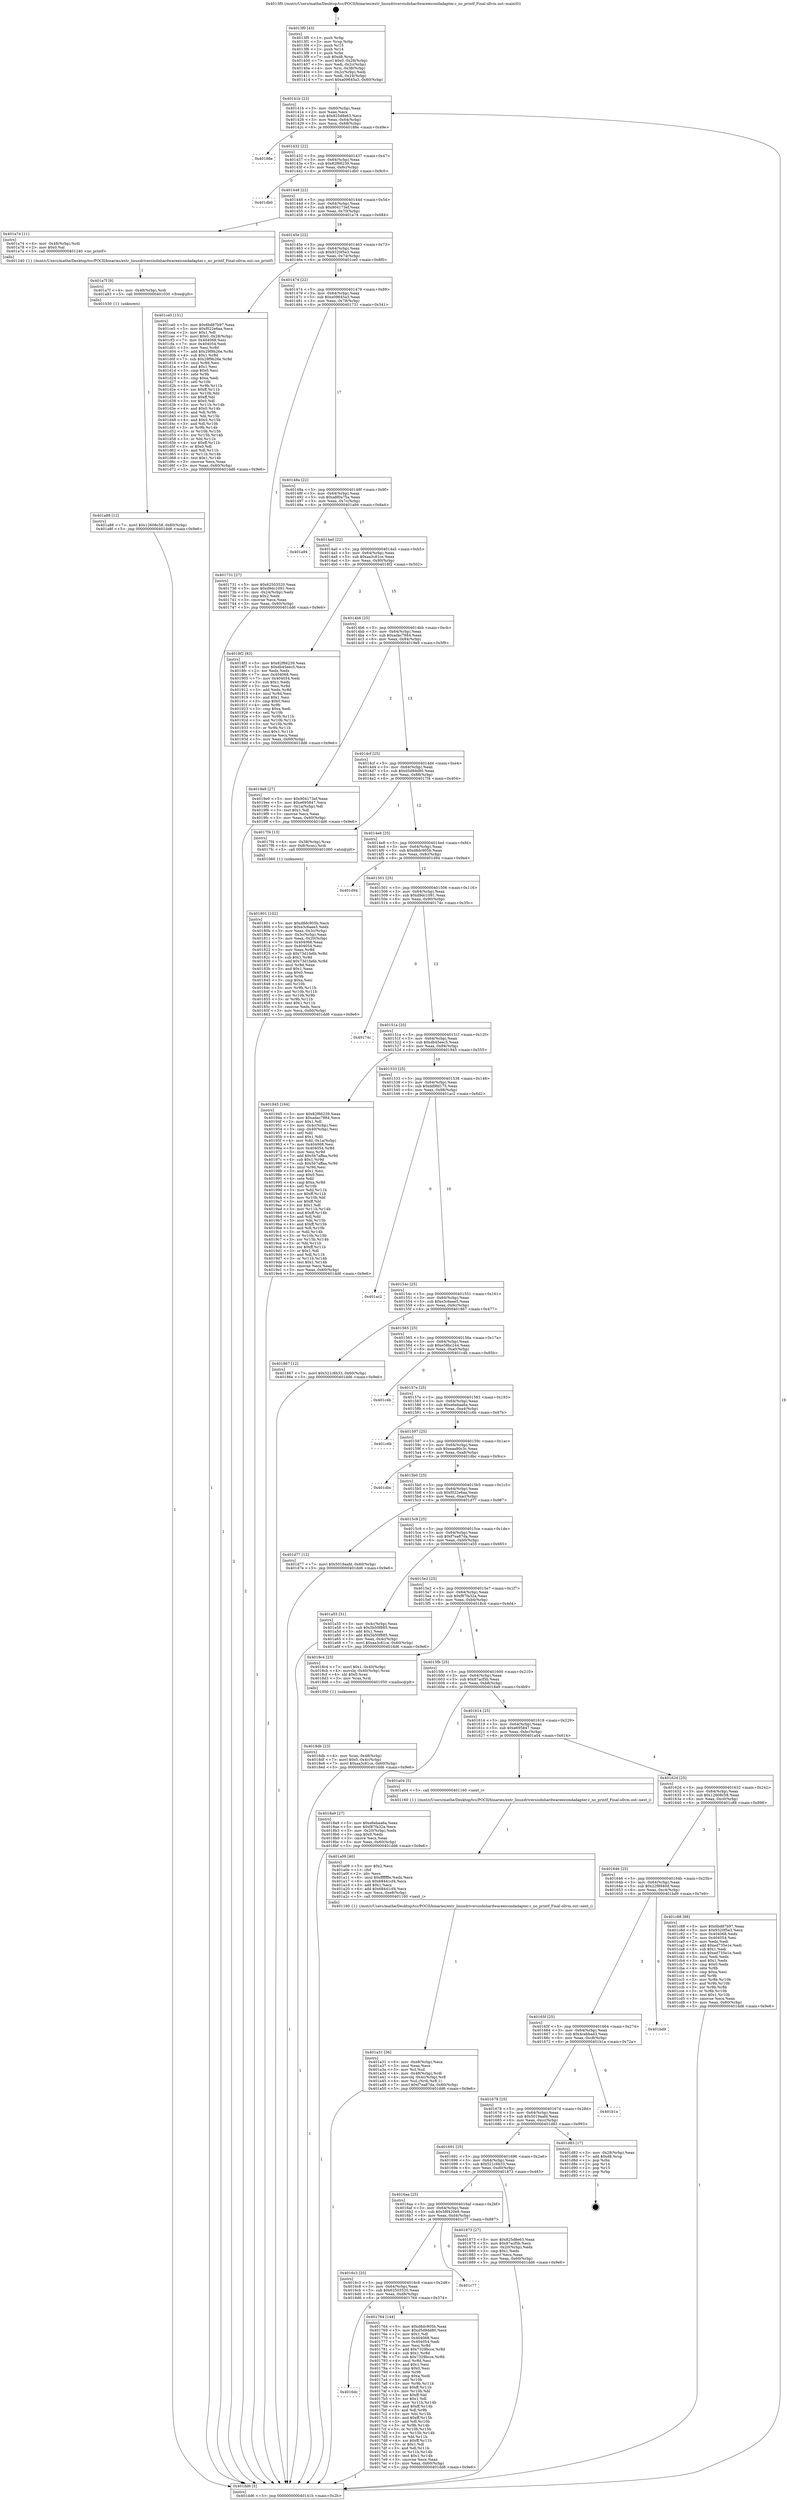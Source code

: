 digraph "0x4013f0" {
  label = "0x4013f0 (/mnt/c/Users/mathe/Desktop/tcc/POCII/binaries/extr_linuxdriversisdnhardwareeicondadapter.c_no_printf_Final-ollvm.out::main(0))"
  labelloc = "t"
  node[shape=record]

  Entry [label="",width=0.3,height=0.3,shape=circle,fillcolor=black,style=filled]
  "0x40141b" [label="{
     0x40141b [23]\l
     | [instrs]\l
     &nbsp;&nbsp;0x40141b \<+3\>: mov -0x60(%rbp),%eax\l
     &nbsp;&nbsp;0x40141e \<+2\>: mov %eax,%ecx\l
     &nbsp;&nbsp;0x401420 \<+6\>: sub $0x825d8e63,%ecx\l
     &nbsp;&nbsp;0x401426 \<+3\>: mov %eax,-0x64(%rbp)\l
     &nbsp;&nbsp;0x401429 \<+3\>: mov %ecx,-0x68(%rbp)\l
     &nbsp;&nbsp;0x40142c \<+6\>: je 000000000040188e \<main+0x49e\>\l
  }"]
  "0x40188e" [label="{
     0x40188e\l
  }", style=dashed]
  "0x401432" [label="{
     0x401432 [22]\l
     | [instrs]\l
     &nbsp;&nbsp;0x401432 \<+5\>: jmp 0000000000401437 \<main+0x47\>\l
     &nbsp;&nbsp;0x401437 \<+3\>: mov -0x64(%rbp),%eax\l
     &nbsp;&nbsp;0x40143a \<+5\>: sub $0x82f66239,%eax\l
     &nbsp;&nbsp;0x40143f \<+3\>: mov %eax,-0x6c(%rbp)\l
     &nbsp;&nbsp;0x401442 \<+6\>: je 0000000000401db0 \<main+0x9c0\>\l
  }"]
  Exit [label="",width=0.3,height=0.3,shape=circle,fillcolor=black,style=filled,peripheries=2]
  "0x401db0" [label="{
     0x401db0\l
  }", style=dashed]
  "0x401448" [label="{
     0x401448 [22]\l
     | [instrs]\l
     &nbsp;&nbsp;0x401448 \<+5\>: jmp 000000000040144d \<main+0x5d\>\l
     &nbsp;&nbsp;0x40144d \<+3\>: mov -0x64(%rbp),%eax\l
     &nbsp;&nbsp;0x401450 \<+5\>: sub $0x904173ef,%eax\l
     &nbsp;&nbsp;0x401455 \<+3\>: mov %eax,-0x70(%rbp)\l
     &nbsp;&nbsp;0x401458 \<+6\>: je 0000000000401a74 \<main+0x684\>\l
  }"]
  "0x401a88" [label="{
     0x401a88 [12]\l
     | [instrs]\l
     &nbsp;&nbsp;0x401a88 \<+7\>: movl $0x12608c58,-0x60(%rbp)\l
     &nbsp;&nbsp;0x401a8f \<+5\>: jmp 0000000000401dd6 \<main+0x9e6\>\l
  }"]
  "0x401a74" [label="{
     0x401a74 [11]\l
     | [instrs]\l
     &nbsp;&nbsp;0x401a74 \<+4\>: mov -0x48(%rbp),%rdi\l
     &nbsp;&nbsp;0x401a78 \<+2\>: mov $0x0,%al\l
     &nbsp;&nbsp;0x401a7a \<+5\>: call 0000000000401240 \<no_printf\>\l
     | [calls]\l
     &nbsp;&nbsp;0x401240 \{1\} (/mnt/c/Users/mathe/Desktop/tcc/POCII/binaries/extr_linuxdriversisdnhardwareeicondadapter.c_no_printf_Final-ollvm.out::no_printf)\l
  }"]
  "0x40145e" [label="{
     0x40145e [22]\l
     | [instrs]\l
     &nbsp;&nbsp;0x40145e \<+5\>: jmp 0000000000401463 \<main+0x73\>\l
     &nbsp;&nbsp;0x401463 \<+3\>: mov -0x64(%rbp),%eax\l
     &nbsp;&nbsp;0x401466 \<+5\>: sub $0x9320f5e3,%eax\l
     &nbsp;&nbsp;0x40146b \<+3\>: mov %eax,-0x74(%rbp)\l
     &nbsp;&nbsp;0x40146e \<+6\>: je 0000000000401ce0 \<main+0x8f0\>\l
  }"]
  "0x401a7f" [label="{
     0x401a7f [9]\l
     | [instrs]\l
     &nbsp;&nbsp;0x401a7f \<+4\>: mov -0x48(%rbp),%rdi\l
     &nbsp;&nbsp;0x401a83 \<+5\>: call 0000000000401030 \<free@plt\>\l
     | [calls]\l
     &nbsp;&nbsp;0x401030 \{1\} (unknown)\l
  }"]
  "0x401ce0" [label="{
     0x401ce0 [151]\l
     | [instrs]\l
     &nbsp;&nbsp;0x401ce0 \<+5\>: mov $0x6bd87b97,%eax\l
     &nbsp;&nbsp;0x401ce5 \<+5\>: mov $0xf022e6aa,%ecx\l
     &nbsp;&nbsp;0x401cea \<+2\>: mov $0x1,%dl\l
     &nbsp;&nbsp;0x401cec \<+7\>: movl $0x0,-0x28(%rbp)\l
     &nbsp;&nbsp;0x401cf3 \<+7\>: mov 0x404068,%esi\l
     &nbsp;&nbsp;0x401cfa \<+7\>: mov 0x404054,%edi\l
     &nbsp;&nbsp;0x401d01 \<+3\>: mov %esi,%r8d\l
     &nbsp;&nbsp;0x401d04 \<+7\>: add $0x29f9b26e,%r8d\l
     &nbsp;&nbsp;0x401d0b \<+4\>: sub $0x1,%r8d\l
     &nbsp;&nbsp;0x401d0f \<+7\>: sub $0x29f9b26e,%r8d\l
     &nbsp;&nbsp;0x401d16 \<+4\>: imul %r8d,%esi\l
     &nbsp;&nbsp;0x401d1a \<+3\>: and $0x1,%esi\l
     &nbsp;&nbsp;0x401d1d \<+3\>: cmp $0x0,%esi\l
     &nbsp;&nbsp;0x401d20 \<+4\>: sete %r9b\l
     &nbsp;&nbsp;0x401d24 \<+3\>: cmp $0xa,%edi\l
     &nbsp;&nbsp;0x401d27 \<+4\>: setl %r10b\l
     &nbsp;&nbsp;0x401d2b \<+3\>: mov %r9b,%r11b\l
     &nbsp;&nbsp;0x401d2e \<+4\>: xor $0xff,%r11b\l
     &nbsp;&nbsp;0x401d32 \<+3\>: mov %r10b,%bl\l
     &nbsp;&nbsp;0x401d35 \<+3\>: xor $0xff,%bl\l
     &nbsp;&nbsp;0x401d38 \<+3\>: xor $0x0,%dl\l
     &nbsp;&nbsp;0x401d3b \<+3\>: mov %r11b,%r14b\l
     &nbsp;&nbsp;0x401d3e \<+4\>: and $0x0,%r14b\l
     &nbsp;&nbsp;0x401d42 \<+3\>: and %dl,%r9b\l
     &nbsp;&nbsp;0x401d45 \<+3\>: mov %bl,%r15b\l
     &nbsp;&nbsp;0x401d48 \<+4\>: and $0x0,%r15b\l
     &nbsp;&nbsp;0x401d4c \<+3\>: and %dl,%r10b\l
     &nbsp;&nbsp;0x401d4f \<+3\>: or %r9b,%r14b\l
     &nbsp;&nbsp;0x401d52 \<+3\>: or %r10b,%r15b\l
     &nbsp;&nbsp;0x401d55 \<+3\>: xor %r15b,%r14b\l
     &nbsp;&nbsp;0x401d58 \<+3\>: or %bl,%r11b\l
     &nbsp;&nbsp;0x401d5b \<+4\>: xor $0xff,%r11b\l
     &nbsp;&nbsp;0x401d5f \<+3\>: or $0x0,%dl\l
     &nbsp;&nbsp;0x401d62 \<+3\>: and %dl,%r11b\l
     &nbsp;&nbsp;0x401d65 \<+3\>: or %r11b,%r14b\l
     &nbsp;&nbsp;0x401d68 \<+4\>: test $0x1,%r14b\l
     &nbsp;&nbsp;0x401d6c \<+3\>: cmovne %ecx,%eax\l
     &nbsp;&nbsp;0x401d6f \<+3\>: mov %eax,-0x60(%rbp)\l
     &nbsp;&nbsp;0x401d72 \<+5\>: jmp 0000000000401dd6 \<main+0x9e6\>\l
  }"]
  "0x401474" [label="{
     0x401474 [22]\l
     | [instrs]\l
     &nbsp;&nbsp;0x401474 \<+5\>: jmp 0000000000401479 \<main+0x89\>\l
     &nbsp;&nbsp;0x401479 \<+3\>: mov -0x64(%rbp),%eax\l
     &nbsp;&nbsp;0x40147c \<+5\>: sub $0xa09645a3,%eax\l
     &nbsp;&nbsp;0x401481 \<+3\>: mov %eax,-0x78(%rbp)\l
     &nbsp;&nbsp;0x401484 \<+6\>: je 0000000000401731 \<main+0x341\>\l
  }"]
  "0x401a31" [label="{
     0x401a31 [36]\l
     | [instrs]\l
     &nbsp;&nbsp;0x401a31 \<+6\>: mov -0xe8(%rbp),%ecx\l
     &nbsp;&nbsp;0x401a37 \<+3\>: imul %eax,%ecx\l
     &nbsp;&nbsp;0x401a3a \<+3\>: mov %cl,%sil\l
     &nbsp;&nbsp;0x401a3d \<+4\>: mov -0x48(%rbp),%rdi\l
     &nbsp;&nbsp;0x401a41 \<+4\>: movslq -0x4c(%rbp),%r8\l
     &nbsp;&nbsp;0x401a45 \<+4\>: mov %sil,(%rdi,%r8,1)\l
     &nbsp;&nbsp;0x401a49 \<+7\>: movl $0xf7ea87da,-0x60(%rbp)\l
     &nbsp;&nbsp;0x401a50 \<+5\>: jmp 0000000000401dd6 \<main+0x9e6\>\l
  }"]
  "0x401731" [label="{
     0x401731 [27]\l
     | [instrs]\l
     &nbsp;&nbsp;0x401731 \<+5\>: mov $0x62503520,%eax\l
     &nbsp;&nbsp;0x401736 \<+5\>: mov $0xd9dc1091,%ecx\l
     &nbsp;&nbsp;0x40173b \<+3\>: mov -0x24(%rbp),%edx\l
     &nbsp;&nbsp;0x40173e \<+3\>: cmp $0x2,%edx\l
     &nbsp;&nbsp;0x401741 \<+3\>: cmovne %ecx,%eax\l
     &nbsp;&nbsp;0x401744 \<+3\>: mov %eax,-0x60(%rbp)\l
     &nbsp;&nbsp;0x401747 \<+5\>: jmp 0000000000401dd6 \<main+0x9e6\>\l
  }"]
  "0x40148a" [label="{
     0x40148a [22]\l
     | [instrs]\l
     &nbsp;&nbsp;0x40148a \<+5\>: jmp 000000000040148f \<main+0x9f\>\l
     &nbsp;&nbsp;0x40148f \<+3\>: mov -0x64(%rbp),%eax\l
     &nbsp;&nbsp;0x401492 \<+5\>: sub $0xa8f0a75a,%eax\l
     &nbsp;&nbsp;0x401497 \<+3\>: mov %eax,-0x7c(%rbp)\l
     &nbsp;&nbsp;0x40149a \<+6\>: je 0000000000401a94 \<main+0x6a4\>\l
  }"]
  "0x401dd6" [label="{
     0x401dd6 [5]\l
     | [instrs]\l
     &nbsp;&nbsp;0x401dd6 \<+5\>: jmp 000000000040141b \<main+0x2b\>\l
  }"]
  "0x4013f0" [label="{
     0x4013f0 [43]\l
     | [instrs]\l
     &nbsp;&nbsp;0x4013f0 \<+1\>: push %rbp\l
     &nbsp;&nbsp;0x4013f1 \<+3\>: mov %rsp,%rbp\l
     &nbsp;&nbsp;0x4013f4 \<+2\>: push %r15\l
     &nbsp;&nbsp;0x4013f6 \<+2\>: push %r14\l
     &nbsp;&nbsp;0x4013f8 \<+1\>: push %rbx\l
     &nbsp;&nbsp;0x4013f9 \<+7\>: sub $0xd8,%rsp\l
     &nbsp;&nbsp;0x401400 \<+7\>: movl $0x0,-0x28(%rbp)\l
     &nbsp;&nbsp;0x401407 \<+3\>: mov %edi,-0x2c(%rbp)\l
     &nbsp;&nbsp;0x40140a \<+4\>: mov %rsi,-0x38(%rbp)\l
     &nbsp;&nbsp;0x40140e \<+3\>: mov -0x2c(%rbp),%edi\l
     &nbsp;&nbsp;0x401411 \<+3\>: mov %edi,-0x24(%rbp)\l
     &nbsp;&nbsp;0x401414 \<+7\>: movl $0xa09645a3,-0x60(%rbp)\l
  }"]
  "0x401a09" [label="{
     0x401a09 [40]\l
     | [instrs]\l
     &nbsp;&nbsp;0x401a09 \<+5\>: mov $0x2,%ecx\l
     &nbsp;&nbsp;0x401a0e \<+1\>: cltd\l
     &nbsp;&nbsp;0x401a0f \<+2\>: idiv %ecx\l
     &nbsp;&nbsp;0x401a11 \<+6\>: imul $0xfffffffe,%edx,%ecx\l
     &nbsp;&nbsp;0x401a17 \<+6\>: sub $0x68441cf4,%ecx\l
     &nbsp;&nbsp;0x401a1d \<+3\>: add $0x1,%ecx\l
     &nbsp;&nbsp;0x401a20 \<+6\>: add $0x68441cf4,%ecx\l
     &nbsp;&nbsp;0x401a26 \<+6\>: mov %ecx,-0xe8(%rbp)\l
     &nbsp;&nbsp;0x401a2c \<+5\>: call 0000000000401160 \<next_i\>\l
     | [calls]\l
     &nbsp;&nbsp;0x401160 \{1\} (/mnt/c/Users/mathe/Desktop/tcc/POCII/binaries/extr_linuxdriversisdnhardwareeicondadapter.c_no_printf_Final-ollvm.out::next_i)\l
  }"]
  "0x401a94" [label="{
     0x401a94\l
  }", style=dashed]
  "0x4014a0" [label="{
     0x4014a0 [22]\l
     | [instrs]\l
     &nbsp;&nbsp;0x4014a0 \<+5\>: jmp 00000000004014a5 \<main+0xb5\>\l
     &nbsp;&nbsp;0x4014a5 \<+3\>: mov -0x64(%rbp),%eax\l
     &nbsp;&nbsp;0x4014a8 \<+5\>: sub $0xaa3c81ce,%eax\l
     &nbsp;&nbsp;0x4014ad \<+3\>: mov %eax,-0x80(%rbp)\l
     &nbsp;&nbsp;0x4014b0 \<+6\>: je 00000000004018f2 \<main+0x502\>\l
  }"]
  "0x4018db" [label="{
     0x4018db [23]\l
     | [instrs]\l
     &nbsp;&nbsp;0x4018db \<+4\>: mov %rax,-0x48(%rbp)\l
     &nbsp;&nbsp;0x4018df \<+7\>: movl $0x0,-0x4c(%rbp)\l
     &nbsp;&nbsp;0x4018e6 \<+7\>: movl $0xaa3c81ce,-0x60(%rbp)\l
     &nbsp;&nbsp;0x4018ed \<+5\>: jmp 0000000000401dd6 \<main+0x9e6\>\l
  }"]
  "0x4018f2" [label="{
     0x4018f2 [83]\l
     | [instrs]\l
     &nbsp;&nbsp;0x4018f2 \<+5\>: mov $0x82f66239,%eax\l
     &nbsp;&nbsp;0x4018f7 \<+5\>: mov $0xdb45eec5,%ecx\l
     &nbsp;&nbsp;0x4018fc \<+2\>: xor %edx,%edx\l
     &nbsp;&nbsp;0x4018fe \<+7\>: mov 0x404068,%esi\l
     &nbsp;&nbsp;0x401905 \<+7\>: mov 0x404054,%edi\l
     &nbsp;&nbsp;0x40190c \<+3\>: sub $0x1,%edx\l
     &nbsp;&nbsp;0x40190f \<+3\>: mov %esi,%r8d\l
     &nbsp;&nbsp;0x401912 \<+3\>: add %edx,%r8d\l
     &nbsp;&nbsp;0x401915 \<+4\>: imul %r8d,%esi\l
     &nbsp;&nbsp;0x401919 \<+3\>: and $0x1,%esi\l
     &nbsp;&nbsp;0x40191c \<+3\>: cmp $0x0,%esi\l
     &nbsp;&nbsp;0x40191f \<+4\>: sete %r9b\l
     &nbsp;&nbsp;0x401923 \<+3\>: cmp $0xa,%edi\l
     &nbsp;&nbsp;0x401926 \<+4\>: setl %r10b\l
     &nbsp;&nbsp;0x40192a \<+3\>: mov %r9b,%r11b\l
     &nbsp;&nbsp;0x40192d \<+3\>: and %r10b,%r11b\l
     &nbsp;&nbsp;0x401930 \<+3\>: xor %r10b,%r9b\l
     &nbsp;&nbsp;0x401933 \<+3\>: or %r9b,%r11b\l
     &nbsp;&nbsp;0x401936 \<+4\>: test $0x1,%r11b\l
     &nbsp;&nbsp;0x40193a \<+3\>: cmovne %ecx,%eax\l
     &nbsp;&nbsp;0x40193d \<+3\>: mov %eax,-0x60(%rbp)\l
     &nbsp;&nbsp;0x401940 \<+5\>: jmp 0000000000401dd6 \<main+0x9e6\>\l
  }"]
  "0x4014b6" [label="{
     0x4014b6 [25]\l
     | [instrs]\l
     &nbsp;&nbsp;0x4014b6 \<+5\>: jmp 00000000004014bb \<main+0xcb\>\l
     &nbsp;&nbsp;0x4014bb \<+3\>: mov -0x64(%rbp),%eax\l
     &nbsp;&nbsp;0x4014be \<+5\>: sub $0xadac7884,%eax\l
     &nbsp;&nbsp;0x4014c3 \<+6\>: mov %eax,-0x84(%rbp)\l
     &nbsp;&nbsp;0x4014c9 \<+6\>: je 00000000004019e9 \<main+0x5f9\>\l
  }"]
  "0x401801" [label="{
     0x401801 [102]\l
     | [instrs]\l
     &nbsp;&nbsp;0x401801 \<+5\>: mov $0xd8dc905b,%ecx\l
     &nbsp;&nbsp;0x401806 \<+5\>: mov $0xe3c6aee5,%edx\l
     &nbsp;&nbsp;0x40180b \<+3\>: mov %eax,-0x3c(%rbp)\l
     &nbsp;&nbsp;0x40180e \<+3\>: mov -0x3c(%rbp),%eax\l
     &nbsp;&nbsp;0x401811 \<+3\>: mov %eax,-0x20(%rbp)\l
     &nbsp;&nbsp;0x401814 \<+7\>: mov 0x404068,%eax\l
     &nbsp;&nbsp;0x40181b \<+7\>: mov 0x404054,%esi\l
     &nbsp;&nbsp;0x401822 \<+3\>: mov %eax,%r8d\l
     &nbsp;&nbsp;0x401825 \<+7\>: sub $0x73d1fa6b,%r8d\l
     &nbsp;&nbsp;0x40182c \<+4\>: sub $0x1,%r8d\l
     &nbsp;&nbsp;0x401830 \<+7\>: add $0x73d1fa6b,%r8d\l
     &nbsp;&nbsp;0x401837 \<+4\>: imul %r8d,%eax\l
     &nbsp;&nbsp;0x40183b \<+3\>: and $0x1,%eax\l
     &nbsp;&nbsp;0x40183e \<+3\>: cmp $0x0,%eax\l
     &nbsp;&nbsp;0x401841 \<+4\>: sete %r9b\l
     &nbsp;&nbsp;0x401845 \<+3\>: cmp $0xa,%esi\l
     &nbsp;&nbsp;0x401848 \<+4\>: setl %r10b\l
     &nbsp;&nbsp;0x40184c \<+3\>: mov %r9b,%r11b\l
     &nbsp;&nbsp;0x40184f \<+3\>: and %r10b,%r11b\l
     &nbsp;&nbsp;0x401852 \<+3\>: xor %r10b,%r9b\l
     &nbsp;&nbsp;0x401855 \<+3\>: or %r9b,%r11b\l
     &nbsp;&nbsp;0x401858 \<+4\>: test $0x1,%r11b\l
     &nbsp;&nbsp;0x40185c \<+3\>: cmovne %edx,%ecx\l
     &nbsp;&nbsp;0x40185f \<+3\>: mov %ecx,-0x60(%rbp)\l
     &nbsp;&nbsp;0x401862 \<+5\>: jmp 0000000000401dd6 \<main+0x9e6\>\l
  }"]
  "0x4019e9" [label="{
     0x4019e9 [27]\l
     | [instrs]\l
     &nbsp;&nbsp;0x4019e9 \<+5\>: mov $0x904173ef,%eax\l
     &nbsp;&nbsp;0x4019ee \<+5\>: mov $0xe695847,%ecx\l
     &nbsp;&nbsp;0x4019f3 \<+3\>: mov -0x1a(%rbp),%dl\l
     &nbsp;&nbsp;0x4019f6 \<+3\>: test $0x1,%dl\l
     &nbsp;&nbsp;0x4019f9 \<+3\>: cmovne %ecx,%eax\l
     &nbsp;&nbsp;0x4019fc \<+3\>: mov %eax,-0x60(%rbp)\l
     &nbsp;&nbsp;0x4019ff \<+5\>: jmp 0000000000401dd6 \<main+0x9e6\>\l
  }"]
  "0x4014cf" [label="{
     0x4014cf [25]\l
     | [instrs]\l
     &nbsp;&nbsp;0x4014cf \<+5\>: jmp 00000000004014d4 \<main+0xe4\>\l
     &nbsp;&nbsp;0x4014d4 \<+3\>: mov -0x64(%rbp),%eax\l
     &nbsp;&nbsp;0x4014d7 \<+5\>: sub $0xd5d9dd80,%eax\l
     &nbsp;&nbsp;0x4014dc \<+6\>: mov %eax,-0x88(%rbp)\l
     &nbsp;&nbsp;0x4014e2 \<+6\>: je 00000000004017f4 \<main+0x404\>\l
  }"]
  "0x4016dc" [label="{
     0x4016dc\l
  }", style=dashed]
  "0x4017f4" [label="{
     0x4017f4 [13]\l
     | [instrs]\l
     &nbsp;&nbsp;0x4017f4 \<+4\>: mov -0x38(%rbp),%rax\l
     &nbsp;&nbsp;0x4017f8 \<+4\>: mov 0x8(%rax),%rdi\l
     &nbsp;&nbsp;0x4017fc \<+5\>: call 0000000000401060 \<atoi@plt\>\l
     | [calls]\l
     &nbsp;&nbsp;0x401060 \{1\} (unknown)\l
  }"]
  "0x4014e8" [label="{
     0x4014e8 [25]\l
     | [instrs]\l
     &nbsp;&nbsp;0x4014e8 \<+5\>: jmp 00000000004014ed \<main+0xfd\>\l
     &nbsp;&nbsp;0x4014ed \<+3\>: mov -0x64(%rbp),%eax\l
     &nbsp;&nbsp;0x4014f0 \<+5\>: sub $0xd8dc905b,%eax\l
     &nbsp;&nbsp;0x4014f5 \<+6\>: mov %eax,-0x8c(%rbp)\l
     &nbsp;&nbsp;0x4014fb \<+6\>: je 0000000000401d94 \<main+0x9a4\>\l
  }"]
  "0x401764" [label="{
     0x401764 [144]\l
     | [instrs]\l
     &nbsp;&nbsp;0x401764 \<+5\>: mov $0xd8dc905b,%eax\l
     &nbsp;&nbsp;0x401769 \<+5\>: mov $0xd5d9dd80,%ecx\l
     &nbsp;&nbsp;0x40176e \<+2\>: mov $0x1,%dl\l
     &nbsp;&nbsp;0x401770 \<+7\>: mov 0x404068,%esi\l
     &nbsp;&nbsp;0x401777 \<+7\>: mov 0x404054,%edi\l
     &nbsp;&nbsp;0x40177e \<+3\>: mov %esi,%r8d\l
     &nbsp;&nbsp;0x401781 \<+7\>: add $0x7329bcce,%r8d\l
     &nbsp;&nbsp;0x401788 \<+4\>: sub $0x1,%r8d\l
     &nbsp;&nbsp;0x40178c \<+7\>: sub $0x7329bcce,%r8d\l
     &nbsp;&nbsp;0x401793 \<+4\>: imul %r8d,%esi\l
     &nbsp;&nbsp;0x401797 \<+3\>: and $0x1,%esi\l
     &nbsp;&nbsp;0x40179a \<+3\>: cmp $0x0,%esi\l
     &nbsp;&nbsp;0x40179d \<+4\>: sete %r9b\l
     &nbsp;&nbsp;0x4017a1 \<+3\>: cmp $0xa,%edi\l
     &nbsp;&nbsp;0x4017a4 \<+4\>: setl %r10b\l
     &nbsp;&nbsp;0x4017a8 \<+3\>: mov %r9b,%r11b\l
     &nbsp;&nbsp;0x4017ab \<+4\>: xor $0xff,%r11b\l
     &nbsp;&nbsp;0x4017af \<+3\>: mov %r10b,%bl\l
     &nbsp;&nbsp;0x4017b2 \<+3\>: xor $0xff,%bl\l
     &nbsp;&nbsp;0x4017b5 \<+3\>: xor $0x1,%dl\l
     &nbsp;&nbsp;0x4017b8 \<+3\>: mov %r11b,%r14b\l
     &nbsp;&nbsp;0x4017bb \<+4\>: and $0xff,%r14b\l
     &nbsp;&nbsp;0x4017bf \<+3\>: and %dl,%r9b\l
     &nbsp;&nbsp;0x4017c2 \<+3\>: mov %bl,%r15b\l
     &nbsp;&nbsp;0x4017c5 \<+4\>: and $0xff,%r15b\l
     &nbsp;&nbsp;0x4017c9 \<+3\>: and %dl,%r10b\l
     &nbsp;&nbsp;0x4017cc \<+3\>: or %r9b,%r14b\l
     &nbsp;&nbsp;0x4017cf \<+3\>: or %r10b,%r15b\l
     &nbsp;&nbsp;0x4017d2 \<+3\>: xor %r15b,%r14b\l
     &nbsp;&nbsp;0x4017d5 \<+3\>: or %bl,%r11b\l
     &nbsp;&nbsp;0x4017d8 \<+4\>: xor $0xff,%r11b\l
     &nbsp;&nbsp;0x4017dc \<+3\>: or $0x1,%dl\l
     &nbsp;&nbsp;0x4017df \<+3\>: and %dl,%r11b\l
     &nbsp;&nbsp;0x4017e2 \<+3\>: or %r11b,%r14b\l
     &nbsp;&nbsp;0x4017e5 \<+4\>: test $0x1,%r14b\l
     &nbsp;&nbsp;0x4017e9 \<+3\>: cmovne %ecx,%eax\l
     &nbsp;&nbsp;0x4017ec \<+3\>: mov %eax,-0x60(%rbp)\l
     &nbsp;&nbsp;0x4017ef \<+5\>: jmp 0000000000401dd6 \<main+0x9e6\>\l
  }"]
  "0x401d94" [label="{
     0x401d94\l
  }", style=dashed]
  "0x401501" [label="{
     0x401501 [25]\l
     | [instrs]\l
     &nbsp;&nbsp;0x401501 \<+5\>: jmp 0000000000401506 \<main+0x116\>\l
     &nbsp;&nbsp;0x401506 \<+3\>: mov -0x64(%rbp),%eax\l
     &nbsp;&nbsp;0x401509 \<+5\>: sub $0xd9dc1091,%eax\l
     &nbsp;&nbsp;0x40150e \<+6\>: mov %eax,-0x90(%rbp)\l
     &nbsp;&nbsp;0x401514 \<+6\>: je 000000000040174c \<main+0x35c\>\l
  }"]
  "0x4016c3" [label="{
     0x4016c3 [25]\l
     | [instrs]\l
     &nbsp;&nbsp;0x4016c3 \<+5\>: jmp 00000000004016c8 \<main+0x2d8\>\l
     &nbsp;&nbsp;0x4016c8 \<+3\>: mov -0x64(%rbp),%eax\l
     &nbsp;&nbsp;0x4016cb \<+5\>: sub $0x62503520,%eax\l
     &nbsp;&nbsp;0x4016d0 \<+6\>: mov %eax,-0xd8(%rbp)\l
     &nbsp;&nbsp;0x4016d6 \<+6\>: je 0000000000401764 \<main+0x374\>\l
  }"]
  "0x40174c" [label="{
     0x40174c\l
  }", style=dashed]
  "0x40151a" [label="{
     0x40151a [25]\l
     | [instrs]\l
     &nbsp;&nbsp;0x40151a \<+5\>: jmp 000000000040151f \<main+0x12f\>\l
     &nbsp;&nbsp;0x40151f \<+3\>: mov -0x64(%rbp),%eax\l
     &nbsp;&nbsp;0x401522 \<+5\>: sub $0xdb45eec5,%eax\l
     &nbsp;&nbsp;0x401527 \<+6\>: mov %eax,-0x94(%rbp)\l
     &nbsp;&nbsp;0x40152d \<+6\>: je 0000000000401945 \<main+0x555\>\l
  }"]
  "0x401c77" [label="{
     0x401c77\l
  }", style=dashed]
  "0x401945" [label="{
     0x401945 [164]\l
     | [instrs]\l
     &nbsp;&nbsp;0x401945 \<+5\>: mov $0x82f66239,%eax\l
     &nbsp;&nbsp;0x40194a \<+5\>: mov $0xadac7884,%ecx\l
     &nbsp;&nbsp;0x40194f \<+2\>: mov $0x1,%dl\l
     &nbsp;&nbsp;0x401951 \<+3\>: mov -0x4c(%rbp),%esi\l
     &nbsp;&nbsp;0x401954 \<+3\>: cmp -0x40(%rbp),%esi\l
     &nbsp;&nbsp;0x401957 \<+4\>: setl %dil\l
     &nbsp;&nbsp;0x40195b \<+4\>: and $0x1,%dil\l
     &nbsp;&nbsp;0x40195f \<+4\>: mov %dil,-0x1a(%rbp)\l
     &nbsp;&nbsp;0x401963 \<+7\>: mov 0x404068,%esi\l
     &nbsp;&nbsp;0x40196a \<+8\>: mov 0x404054,%r8d\l
     &nbsp;&nbsp;0x401972 \<+3\>: mov %esi,%r9d\l
     &nbsp;&nbsp;0x401975 \<+7\>: add $0x5b7affaa,%r9d\l
     &nbsp;&nbsp;0x40197c \<+4\>: sub $0x1,%r9d\l
     &nbsp;&nbsp;0x401980 \<+7\>: sub $0x5b7affaa,%r9d\l
     &nbsp;&nbsp;0x401987 \<+4\>: imul %r9d,%esi\l
     &nbsp;&nbsp;0x40198b \<+3\>: and $0x1,%esi\l
     &nbsp;&nbsp;0x40198e \<+3\>: cmp $0x0,%esi\l
     &nbsp;&nbsp;0x401991 \<+4\>: sete %dil\l
     &nbsp;&nbsp;0x401995 \<+4\>: cmp $0xa,%r8d\l
     &nbsp;&nbsp;0x401999 \<+4\>: setl %r10b\l
     &nbsp;&nbsp;0x40199d \<+3\>: mov %dil,%r11b\l
     &nbsp;&nbsp;0x4019a0 \<+4\>: xor $0xff,%r11b\l
     &nbsp;&nbsp;0x4019a4 \<+3\>: mov %r10b,%bl\l
     &nbsp;&nbsp;0x4019a7 \<+3\>: xor $0xff,%bl\l
     &nbsp;&nbsp;0x4019aa \<+3\>: xor $0x1,%dl\l
     &nbsp;&nbsp;0x4019ad \<+3\>: mov %r11b,%r14b\l
     &nbsp;&nbsp;0x4019b0 \<+4\>: and $0xff,%r14b\l
     &nbsp;&nbsp;0x4019b4 \<+3\>: and %dl,%dil\l
     &nbsp;&nbsp;0x4019b7 \<+3\>: mov %bl,%r15b\l
     &nbsp;&nbsp;0x4019ba \<+4\>: and $0xff,%r15b\l
     &nbsp;&nbsp;0x4019be \<+3\>: and %dl,%r10b\l
     &nbsp;&nbsp;0x4019c1 \<+3\>: or %dil,%r14b\l
     &nbsp;&nbsp;0x4019c4 \<+3\>: or %r10b,%r15b\l
     &nbsp;&nbsp;0x4019c7 \<+3\>: xor %r15b,%r14b\l
     &nbsp;&nbsp;0x4019ca \<+3\>: or %bl,%r11b\l
     &nbsp;&nbsp;0x4019cd \<+4\>: xor $0xff,%r11b\l
     &nbsp;&nbsp;0x4019d1 \<+3\>: or $0x1,%dl\l
     &nbsp;&nbsp;0x4019d4 \<+3\>: and %dl,%r11b\l
     &nbsp;&nbsp;0x4019d7 \<+3\>: or %r11b,%r14b\l
     &nbsp;&nbsp;0x4019da \<+4\>: test $0x1,%r14b\l
     &nbsp;&nbsp;0x4019de \<+3\>: cmovne %ecx,%eax\l
     &nbsp;&nbsp;0x4019e1 \<+3\>: mov %eax,-0x60(%rbp)\l
     &nbsp;&nbsp;0x4019e4 \<+5\>: jmp 0000000000401dd6 \<main+0x9e6\>\l
  }"]
  "0x401533" [label="{
     0x401533 [25]\l
     | [instrs]\l
     &nbsp;&nbsp;0x401533 \<+5\>: jmp 0000000000401538 \<main+0x148\>\l
     &nbsp;&nbsp;0x401538 \<+3\>: mov -0x64(%rbp),%eax\l
     &nbsp;&nbsp;0x40153b \<+5\>: sub $0xdd9fd175,%eax\l
     &nbsp;&nbsp;0x401540 \<+6\>: mov %eax,-0x98(%rbp)\l
     &nbsp;&nbsp;0x401546 \<+6\>: je 0000000000401ac2 \<main+0x6d2\>\l
  }"]
  "0x4016aa" [label="{
     0x4016aa [25]\l
     | [instrs]\l
     &nbsp;&nbsp;0x4016aa \<+5\>: jmp 00000000004016af \<main+0x2bf\>\l
     &nbsp;&nbsp;0x4016af \<+3\>: mov -0x64(%rbp),%eax\l
     &nbsp;&nbsp;0x4016b2 \<+5\>: sub $0x58f420e9,%eax\l
     &nbsp;&nbsp;0x4016b7 \<+6\>: mov %eax,-0xd4(%rbp)\l
     &nbsp;&nbsp;0x4016bd \<+6\>: je 0000000000401c77 \<main+0x887\>\l
  }"]
  "0x401ac2" [label="{
     0x401ac2\l
  }", style=dashed]
  "0x40154c" [label="{
     0x40154c [25]\l
     | [instrs]\l
     &nbsp;&nbsp;0x40154c \<+5\>: jmp 0000000000401551 \<main+0x161\>\l
     &nbsp;&nbsp;0x401551 \<+3\>: mov -0x64(%rbp),%eax\l
     &nbsp;&nbsp;0x401554 \<+5\>: sub $0xe3c6aee5,%eax\l
     &nbsp;&nbsp;0x401559 \<+6\>: mov %eax,-0x9c(%rbp)\l
     &nbsp;&nbsp;0x40155f \<+6\>: je 0000000000401867 \<main+0x477\>\l
  }"]
  "0x401873" [label="{
     0x401873 [27]\l
     | [instrs]\l
     &nbsp;&nbsp;0x401873 \<+5\>: mov $0x825d8e63,%eax\l
     &nbsp;&nbsp;0x401878 \<+5\>: mov $0x87acf5b,%ecx\l
     &nbsp;&nbsp;0x40187d \<+3\>: mov -0x20(%rbp),%edx\l
     &nbsp;&nbsp;0x401880 \<+3\>: cmp $0x1,%edx\l
     &nbsp;&nbsp;0x401883 \<+3\>: cmovl %ecx,%eax\l
     &nbsp;&nbsp;0x401886 \<+3\>: mov %eax,-0x60(%rbp)\l
     &nbsp;&nbsp;0x401889 \<+5\>: jmp 0000000000401dd6 \<main+0x9e6\>\l
  }"]
  "0x401867" [label="{
     0x401867 [12]\l
     | [instrs]\l
     &nbsp;&nbsp;0x401867 \<+7\>: movl $0x521c6b33,-0x60(%rbp)\l
     &nbsp;&nbsp;0x40186e \<+5\>: jmp 0000000000401dd6 \<main+0x9e6\>\l
  }"]
  "0x401565" [label="{
     0x401565 [25]\l
     | [instrs]\l
     &nbsp;&nbsp;0x401565 \<+5\>: jmp 000000000040156a \<main+0x17a\>\l
     &nbsp;&nbsp;0x40156a \<+3\>: mov -0x64(%rbp),%eax\l
     &nbsp;&nbsp;0x40156d \<+5\>: sub $0xe58bc244,%eax\l
     &nbsp;&nbsp;0x401572 \<+6\>: mov %eax,-0xa0(%rbp)\l
     &nbsp;&nbsp;0x401578 \<+6\>: je 0000000000401c4b \<main+0x85b\>\l
  }"]
  "0x401691" [label="{
     0x401691 [25]\l
     | [instrs]\l
     &nbsp;&nbsp;0x401691 \<+5\>: jmp 0000000000401696 \<main+0x2a6\>\l
     &nbsp;&nbsp;0x401696 \<+3\>: mov -0x64(%rbp),%eax\l
     &nbsp;&nbsp;0x401699 \<+5\>: sub $0x521c6b33,%eax\l
     &nbsp;&nbsp;0x40169e \<+6\>: mov %eax,-0xd0(%rbp)\l
     &nbsp;&nbsp;0x4016a4 \<+6\>: je 0000000000401873 \<main+0x483\>\l
  }"]
  "0x401c4b" [label="{
     0x401c4b\l
  }", style=dashed]
  "0x40157e" [label="{
     0x40157e [25]\l
     | [instrs]\l
     &nbsp;&nbsp;0x40157e \<+5\>: jmp 0000000000401583 \<main+0x193\>\l
     &nbsp;&nbsp;0x401583 \<+3\>: mov -0x64(%rbp),%eax\l
     &nbsp;&nbsp;0x401586 \<+5\>: sub $0xe6ebaa6a,%eax\l
     &nbsp;&nbsp;0x40158b \<+6\>: mov %eax,-0xa4(%rbp)\l
     &nbsp;&nbsp;0x401591 \<+6\>: je 0000000000401c6b \<main+0x87b\>\l
  }"]
  "0x401d83" [label="{
     0x401d83 [17]\l
     | [instrs]\l
     &nbsp;&nbsp;0x401d83 \<+3\>: mov -0x28(%rbp),%eax\l
     &nbsp;&nbsp;0x401d86 \<+7\>: add $0xd8,%rsp\l
     &nbsp;&nbsp;0x401d8d \<+1\>: pop %rbx\l
     &nbsp;&nbsp;0x401d8e \<+2\>: pop %r14\l
     &nbsp;&nbsp;0x401d90 \<+2\>: pop %r15\l
     &nbsp;&nbsp;0x401d92 \<+1\>: pop %rbp\l
     &nbsp;&nbsp;0x401d93 \<+1\>: ret\l
  }"]
  "0x401c6b" [label="{
     0x401c6b\l
  }", style=dashed]
  "0x401597" [label="{
     0x401597 [25]\l
     | [instrs]\l
     &nbsp;&nbsp;0x401597 \<+5\>: jmp 000000000040159c \<main+0x1ac\>\l
     &nbsp;&nbsp;0x40159c \<+3\>: mov -0x64(%rbp),%eax\l
     &nbsp;&nbsp;0x40159f \<+5\>: sub $0xeaa80c3c,%eax\l
     &nbsp;&nbsp;0x4015a4 \<+6\>: mov %eax,-0xa8(%rbp)\l
     &nbsp;&nbsp;0x4015aa \<+6\>: je 0000000000401dbc \<main+0x9cc\>\l
  }"]
  "0x401678" [label="{
     0x401678 [25]\l
     | [instrs]\l
     &nbsp;&nbsp;0x401678 \<+5\>: jmp 000000000040167d \<main+0x28d\>\l
     &nbsp;&nbsp;0x40167d \<+3\>: mov -0x64(%rbp),%eax\l
     &nbsp;&nbsp;0x401680 \<+5\>: sub $0x5019aafd,%eax\l
     &nbsp;&nbsp;0x401685 \<+6\>: mov %eax,-0xcc(%rbp)\l
     &nbsp;&nbsp;0x40168b \<+6\>: je 0000000000401d83 \<main+0x993\>\l
  }"]
  "0x401dbc" [label="{
     0x401dbc\l
  }", style=dashed]
  "0x4015b0" [label="{
     0x4015b0 [25]\l
     | [instrs]\l
     &nbsp;&nbsp;0x4015b0 \<+5\>: jmp 00000000004015b5 \<main+0x1c5\>\l
     &nbsp;&nbsp;0x4015b5 \<+3\>: mov -0x64(%rbp),%eax\l
     &nbsp;&nbsp;0x4015b8 \<+5\>: sub $0xf022e6aa,%eax\l
     &nbsp;&nbsp;0x4015bd \<+6\>: mov %eax,-0xac(%rbp)\l
     &nbsp;&nbsp;0x4015c3 \<+6\>: je 0000000000401d77 \<main+0x987\>\l
  }"]
  "0x401b1a" [label="{
     0x401b1a\l
  }", style=dashed]
  "0x401d77" [label="{
     0x401d77 [12]\l
     | [instrs]\l
     &nbsp;&nbsp;0x401d77 \<+7\>: movl $0x5019aafd,-0x60(%rbp)\l
     &nbsp;&nbsp;0x401d7e \<+5\>: jmp 0000000000401dd6 \<main+0x9e6\>\l
  }"]
  "0x4015c9" [label="{
     0x4015c9 [25]\l
     | [instrs]\l
     &nbsp;&nbsp;0x4015c9 \<+5\>: jmp 00000000004015ce \<main+0x1de\>\l
     &nbsp;&nbsp;0x4015ce \<+3\>: mov -0x64(%rbp),%eax\l
     &nbsp;&nbsp;0x4015d1 \<+5\>: sub $0xf7ea87da,%eax\l
     &nbsp;&nbsp;0x4015d6 \<+6\>: mov %eax,-0xb0(%rbp)\l
     &nbsp;&nbsp;0x4015dc \<+6\>: je 0000000000401a55 \<main+0x665\>\l
  }"]
  "0x40165f" [label="{
     0x40165f [25]\l
     | [instrs]\l
     &nbsp;&nbsp;0x40165f \<+5\>: jmp 0000000000401664 \<main+0x274\>\l
     &nbsp;&nbsp;0x401664 \<+3\>: mov -0x64(%rbp),%eax\l
     &nbsp;&nbsp;0x401667 \<+5\>: sub $0x4cebbad3,%eax\l
     &nbsp;&nbsp;0x40166c \<+6\>: mov %eax,-0xc8(%rbp)\l
     &nbsp;&nbsp;0x401672 \<+6\>: je 0000000000401b1a \<main+0x72a\>\l
  }"]
  "0x401a55" [label="{
     0x401a55 [31]\l
     | [instrs]\l
     &nbsp;&nbsp;0x401a55 \<+3\>: mov -0x4c(%rbp),%eax\l
     &nbsp;&nbsp;0x401a58 \<+5\>: sub $0x5b50f885,%eax\l
     &nbsp;&nbsp;0x401a5d \<+3\>: add $0x1,%eax\l
     &nbsp;&nbsp;0x401a60 \<+5\>: add $0x5b50f885,%eax\l
     &nbsp;&nbsp;0x401a65 \<+3\>: mov %eax,-0x4c(%rbp)\l
     &nbsp;&nbsp;0x401a68 \<+7\>: movl $0xaa3c81ce,-0x60(%rbp)\l
     &nbsp;&nbsp;0x401a6f \<+5\>: jmp 0000000000401dd6 \<main+0x9e6\>\l
  }"]
  "0x4015e2" [label="{
     0x4015e2 [25]\l
     | [instrs]\l
     &nbsp;&nbsp;0x4015e2 \<+5\>: jmp 00000000004015e7 \<main+0x1f7\>\l
     &nbsp;&nbsp;0x4015e7 \<+3\>: mov -0x64(%rbp),%eax\l
     &nbsp;&nbsp;0x4015ea \<+5\>: sub $0xf87fa32a,%eax\l
     &nbsp;&nbsp;0x4015ef \<+6\>: mov %eax,-0xb4(%rbp)\l
     &nbsp;&nbsp;0x4015f5 \<+6\>: je 00000000004018c4 \<main+0x4d4\>\l
  }"]
  "0x401bd9" [label="{
     0x401bd9\l
  }", style=dashed]
  "0x4018c4" [label="{
     0x4018c4 [23]\l
     | [instrs]\l
     &nbsp;&nbsp;0x4018c4 \<+7\>: movl $0x1,-0x40(%rbp)\l
     &nbsp;&nbsp;0x4018cb \<+4\>: movslq -0x40(%rbp),%rax\l
     &nbsp;&nbsp;0x4018cf \<+4\>: shl $0x0,%rax\l
     &nbsp;&nbsp;0x4018d3 \<+3\>: mov %rax,%rdi\l
     &nbsp;&nbsp;0x4018d6 \<+5\>: call 0000000000401050 \<malloc@plt\>\l
     | [calls]\l
     &nbsp;&nbsp;0x401050 \{1\} (unknown)\l
  }"]
  "0x4015fb" [label="{
     0x4015fb [25]\l
     | [instrs]\l
     &nbsp;&nbsp;0x4015fb \<+5\>: jmp 0000000000401600 \<main+0x210\>\l
     &nbsp;&nbsp;0x401600 \<+3\>: mov -0x64(%rbp),%eax\l
     &nbsp;&nbsp;0x401603 \<+5\>: sub $0x87acf5b,%eax\l
     &nbsp;&nbsp;0x401608 \<+6\>: mov %eax,-0xb8(%rbp)\l
     &nbsp;&nbsp;0x40160e \<+6\>: je 00000000004018a9 \<main+0x4b9\>\l
  }"]
  "0x401646" [label="{
     0x401646 [25]\l
     | [instrs]\l
     &nbsp;&nbsp;0x401646 \<+5\>: jmp 000000000040164b \<main+0x25b\>\l
     &nbsp;&nbsp;0x40164b \<+3\>: mov -0x64(%rbp),%eax\l
     &nbsp;&nbsp;0x40164e \<+5\>: sub $0x22f8940d,%eax\l
     &nbsp;&nbsp;0x401653 \<+6\>: mov %eax,-0xc4(%rbp)\l
     &nbsp;&nbsp;0x401659 \<+6\>: je 0000000000401bd9 \<main+0x7e9\>\l
  }"]
  "0x4018a9" [label="{
     0x4018a9 [27]\l
     | [instrs]\l
     &nbsp;&nbsp;0x4018a9 \<+5\>: mov $0xe6ebaa6a,%eax\l
     &nbsp;&nbsp;0x4018ae \<+5\>: mov $0xf87fa32a,%ecx\l
     &nbsp;&nbsp;0x4018b3 \<+3\>: mov -0x20(%rbp),%edx\l
     &nbsp;&nbsp;0x4018b6 \<+3\>: cmp $0x0,%edx\l
     &nbsp;&nbsp;0x4018b9 \<+3\>: cmove %ecx,%eax\l
     &nbsp;&nbsp;0x4018bc \<+3\>: mov %eax,-0x60(%rbp)\l
     &nbsp;&nbsp;0x4018bf \<+5\>: jmp 0000000000401dd6 \<main+0x9e6\>\l
  }"]
  "0x401614" [label="{
     0x401614 [25]\l
     | [instrs]\l
     &nbsp;&nbsp;0x401614 \<+5\>: jmp 0000000000401619 \<main+0x229\>\l
     &nbsp;&nbsp;0x401619 \<+3\>: mov -0x64(%rbp),%eax\l
     &nbsp;&nbsp;0x40161c \<+5\>: sub $0xe695847,%eax\l
     &nbsp;&nbsp;0x401621 \<+6\>: mov %eax,-0xbc(%rbp)\l
     &nbsp;&nbsp;0x401627 \<+6\>: je 0000000000401a04 \<main+0x614\>\l
  }"]
  "0x401c88" [label="{
     0x401c88 [88]\l
     | [instrs]\l
     &nbsp;&nbsp;0x401c88 \<+5\>: mov $0x6bd87b97,%eax\l
     &nbsp;&nbsp;0x401c8d \<+5\>: mov $0x9320f5e3,%ecx\l
     &nbsp;&nbsp;0x401c92 \<+7\>: mov 0x404068,%edx\l
     &nbsp;&nbsp;0x401c99 \<+7\>: mov 0x404054,%esi\l
     &nbsp;&nbsp;0x401ca0 \<+2\>: mov %edx,%edi\l
     &nbsp;&nbsp;0x401ca2 \<+6\>: add $0xed735e1e,%edi\l
     &nbsp;&nbsp;0x401ca8 \<+3\>: sub $0x1,%edi\l
     &nbsp;&nbsp;0x401cab \<+6\>: sub $0xed735e1e,%edi\l
     &nbsp;&nbsp;0x401cb1 \<+3\>: imul %edi,%edx\l
     &nbsp;&nbsp;0x401cb4 \<+3\>: and $0x1,%edx\l
     &nbsp;&nbsp;0x401cb7 \<+3\>: cmp $0x0,%edx\l
     &nbsp;&nbsp;0x401cba \<+4\>: sete %r8b\l
     &nbsp;&nbsp;0x401cbe \<+3\>: cmp $0xa,%esi\l
     &nbsp;&nbsp;0x401cc1 \<+4\>: setl %r9b\l
     &nbsp;&nbsp;0x401cc5 \<+3\>: mov %r8b,%r10b\l
     &nbsp;&nbsp;0x401cc8 \<+3\>: and %r9b,%r10b\l
     &nbsp;&nbsp;0x401ccb \<+3\>: xor %r9b,%r8b\l
     &nbsp;&nbsp;0x401cce \<+3\>: or %r8b,%r10b\l
     &nbsp;&nbsp;0x401cd1 \<+4\>: test $0x1,%r10b\l
     &nbsp;&nbsp;0x401cd5 \<+3\>: cmovne %ecx,%eax\l
     &nbsp;&nbsp;0x401cd8 \<+3\>: mov %eax,-0x60(%rbp)\l
     &nbsp;&nbsp;0x401cdb \<+5\>: jmp 0000000000401dd6 \<main+0x9e6\>\l
  }"]
  "0x401a04" [label="{
     0x401a04 [5]\l
     | [instrs]\l
     &nbsp;&nbsp;0x401a04 \<+5\>: call 0000000000401160 \<next_i\>\l
     | [calls]\l
     &nbsp;&nbsp;0x401160 \{1\} (/mnt/c/Users/mathe/Desktop/tcc/POCII/binaries/extr_linuxdriversisdnhardwareeicondadapter.c_no_printf_Final-ollvm.out::next_i)\l
  }"]
  "0x40162d" [label="{
     0x40162d [25]\l
     | [instrs]\l
     &nbsp;&nbsp;0x40162d \<+5\>: jmp 0000000000401632 \<main+0x242\>\l
     &nbsp;&nbsp;0x401632 \<+3\>: mov -0x64(%rbp),%eax\l
     &nbsp;&nbsp;0x401635 \<+5\>: sub $0x12608c58,%eax\l
     &nbsp;&nbsp;0x40163a \<+6\>: mov %eax,-0xc0(%rbp)\l
     &nbsp;&nbsp;0x401640 \<+6\>: je 0000000000401c88 \<main+0x898\>\l
  }"]
  Entry -> "0x4013f0" [label=" 1"]
  "0x40141b" -> "0x40188e" [label=" 0"]
  "0x40141b" -> "0x401432" [label=" 20"]
  "0x401d83" -> Exit [label=" 1"]
  "0x401432" -> "0x401db0" [label=" 0"]
  "0x401432" -> "0x401448" [label=" 20"]
  "0x401d77" -> "0x401dd6" [label=" 1"]
  "0x401448" -> "0x401a74" [label=" 1"]
  "0x401448" -> "0x40145e" [label=" 19"]
  "0x401ce0" -> "0x401dd6" [label=" 1"]
  "0x40145e" -> "0x401ce0" [label=" 1"]
  "0x40145e" -> "0x401474" [label=" 18"]
  "0x401c88" -> "0x401dd6" [label=" 1"]
  "0x401474" -> "0x401731" [label=" 1"]
  "0x401474" -> "0x40148a" [label=" 17"]
  "0x401731" -> "0x401dd6" [label=" 1"]
  "0x4013f0" -> "0x40141b" [label=" 1"]
  "0x401dd6" -> "0x40141b" [label=" 19"]
  "0x401a88" -> "0x401dd6" [label=" 1"]
  "0x40148a" -> "0x401a94" [label=" 0"]
  "0x40148a" -> "0x4014a0" [label=" 17"]
  "0x401a7f" -> "0x401a88" [label=" 1"]
  "0x4014a0" -> "0x4018f2" [label=" 2"]
  "0x4014a0" -> "0x4014b6" [label=" 15"]
  "0x401a74" -> "0x401a7f" [label=" 1"]
  "0x4014b6" -> "0x4019e9" [label=" 2"]
  "0x4014b6" -> "0x4014cf" [label=" 13"]
  "0x401a55" -> "0x401dd6" [label=" 1"]
  "0x4014cf" -> "0x4017f4" [label=" 1"]
  "0x4014cf" -> "0x4014e8" [label=" 12"]
  "0x401a31" -> "0x401dd6" [label=" 1"]
  "0x4014e8" -> "0x401d94" [label=" 0"]
  "0x4014e8" -> "0x401501" [label=" 12"]
  "0x401a09" -> "0x401a31" [label=" 1"]
  "0x401501" -> "0x40174c" [label=" 0"]
  "0x401501" -> "0x40151a" [label=" 12"]
  "0x4019e9" -> "0x401dd6" [label=" 2"]
  "0x40151a" -> "0x401945" [label=" 2"]
  "0x40151a" -> "0x401533" [label=" 10"]
  "0x401945" -> "0x401dd6" [label=" 2"]
  "0x401533" -> "0x401ac2" [label=" 0"]
  "0x401533" -> "0x40154c" [label=" 10"]
  "0x4018db" -> "0x401dd6" [label=" 1"]
  "0x40154c" -> "0x401867" [label=" 1"]
  "0x40154c" -> "0x401565" [label=" 9"]
  "0x4018c4" -> "0x4018db" [label=" 1"]
  "0x401565" -> "0x401c4b" [label=" 0"]
  "0x401565" -> "0x40157e" [label=" 9"]
  "0x401873" -> "0x401dd6" [label=" 1"]
  "0x40157e" -> "0x401c6b" [label=" 0"]
  "0x40157e" -> "0x401597" [label=" 9"]
  "0x401867" -> "0x401dd6" [label=" 1"]
  "0x401597" -> "0x401dbc" [label=" 0"]
  "0x401597" -> "0x4015b0" [label=" 9"]
  "0x4017f4" -> "0x401801" [label=" 1"]
  "0x4015b0" -> "0x401d77" [label=" 1"]
  "0x4015b0" -> "0x4015c9" [label=" 8"]
  "0x401764" -> "0x401dd6" [label=" 1"]
  "0x4015c9" -> "0x401a55" [label=" 1"]
  "0x4015c9" -> "0x4015e2" [label=" 7"]
  "0x4016c3" -> "0x401764" [label=" 1"]
  "0x4015e2" -> "0x4018c4" [label=" 1"]
  "0x4015e2" -> "0x4015fb" [label=" 6"]
  "0x401a04" -> "0x401a09" [label=" 1"]
  "0x4015fb" -> "0x4018a9" [label=" 1"]
  "0x4015fb" -> "0x401614" [label=" 5"]
  "0x4016aa" -> "0x401c77" [label=" 0"]
  "0x401614" -> "0x401a04" [label=" 1"]
  "0x401614" -> "0x40162d" [label=" 4"]
  "0x4018f2" -> "0x401dd6" [label=" 2"]
  "0x40162d" -> "0x401c88" [label=" 1"]
  "0x40162d" -> "0x401646" [label=" 3"]
  "0x4016aa" -> "0x4016c3" [label=" 1"]
  "0x401646" -> "0x401bd9" [label=" 0"]
  "0x401646" -> "0x40165f" [label=" 3"]
  "0x4016c3" -> "0x4016dc" [label=" 0"]
  "0x40165f" -> "0x401b1a" [label=" 0"]
  "0x40165f" -> "0x401678" [label=" 3"]
  "0x401801" -> "0x401dd6" [label=" 1"]
  "0x401678" -> "0x401d83" [label=" 1"]
  "0x401678" -> "0x401691" [label=" 2"]
  "0x4018a9" -> "0x401dd6" [label=" 1"]
  "0x401691" -> "0x401873" [label=" 1"]
  "0x401691" -> "0x4016aa" [label=" 1"]
}
